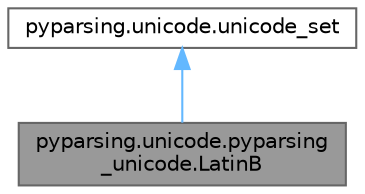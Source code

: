 digraph "pyparsing.unicode.pyparsing_unicode.LatinB"
{
 // LATEX_PDF_SIZE
  bgcolor="transparent";
  edge [fontname=Helvetica,fontsize=10,labelfontname=Helvetica,labelfontsize=10];
  node [fontname=Helvetica,fontsize=10,shape=box,height=0.2,width=0.4];
  Node1 [id="Node000001",label="pyparsing.unicode.pyparsing\l_unicode.LatinB",height=0.2,width=0.4,color="gray40", fillcolor="grey60", style="filled", fontcolor="black",tooltip=" "];
  Node2 -> Node1 [id="edge2_Node000001_Node000002",dir="back",color="steelblue1",style="solid",tooltip=" "];
  Node2 [id="Node000002",label="pyparsing.unicode.unicode_set",height=0.2,width=0.4,color="gray40", fillcolor="white", style="filled",URL="$d0/dd1/classpyparsing_1_1unicode_1_1unicode__set.html",tooltip=" "];
}
